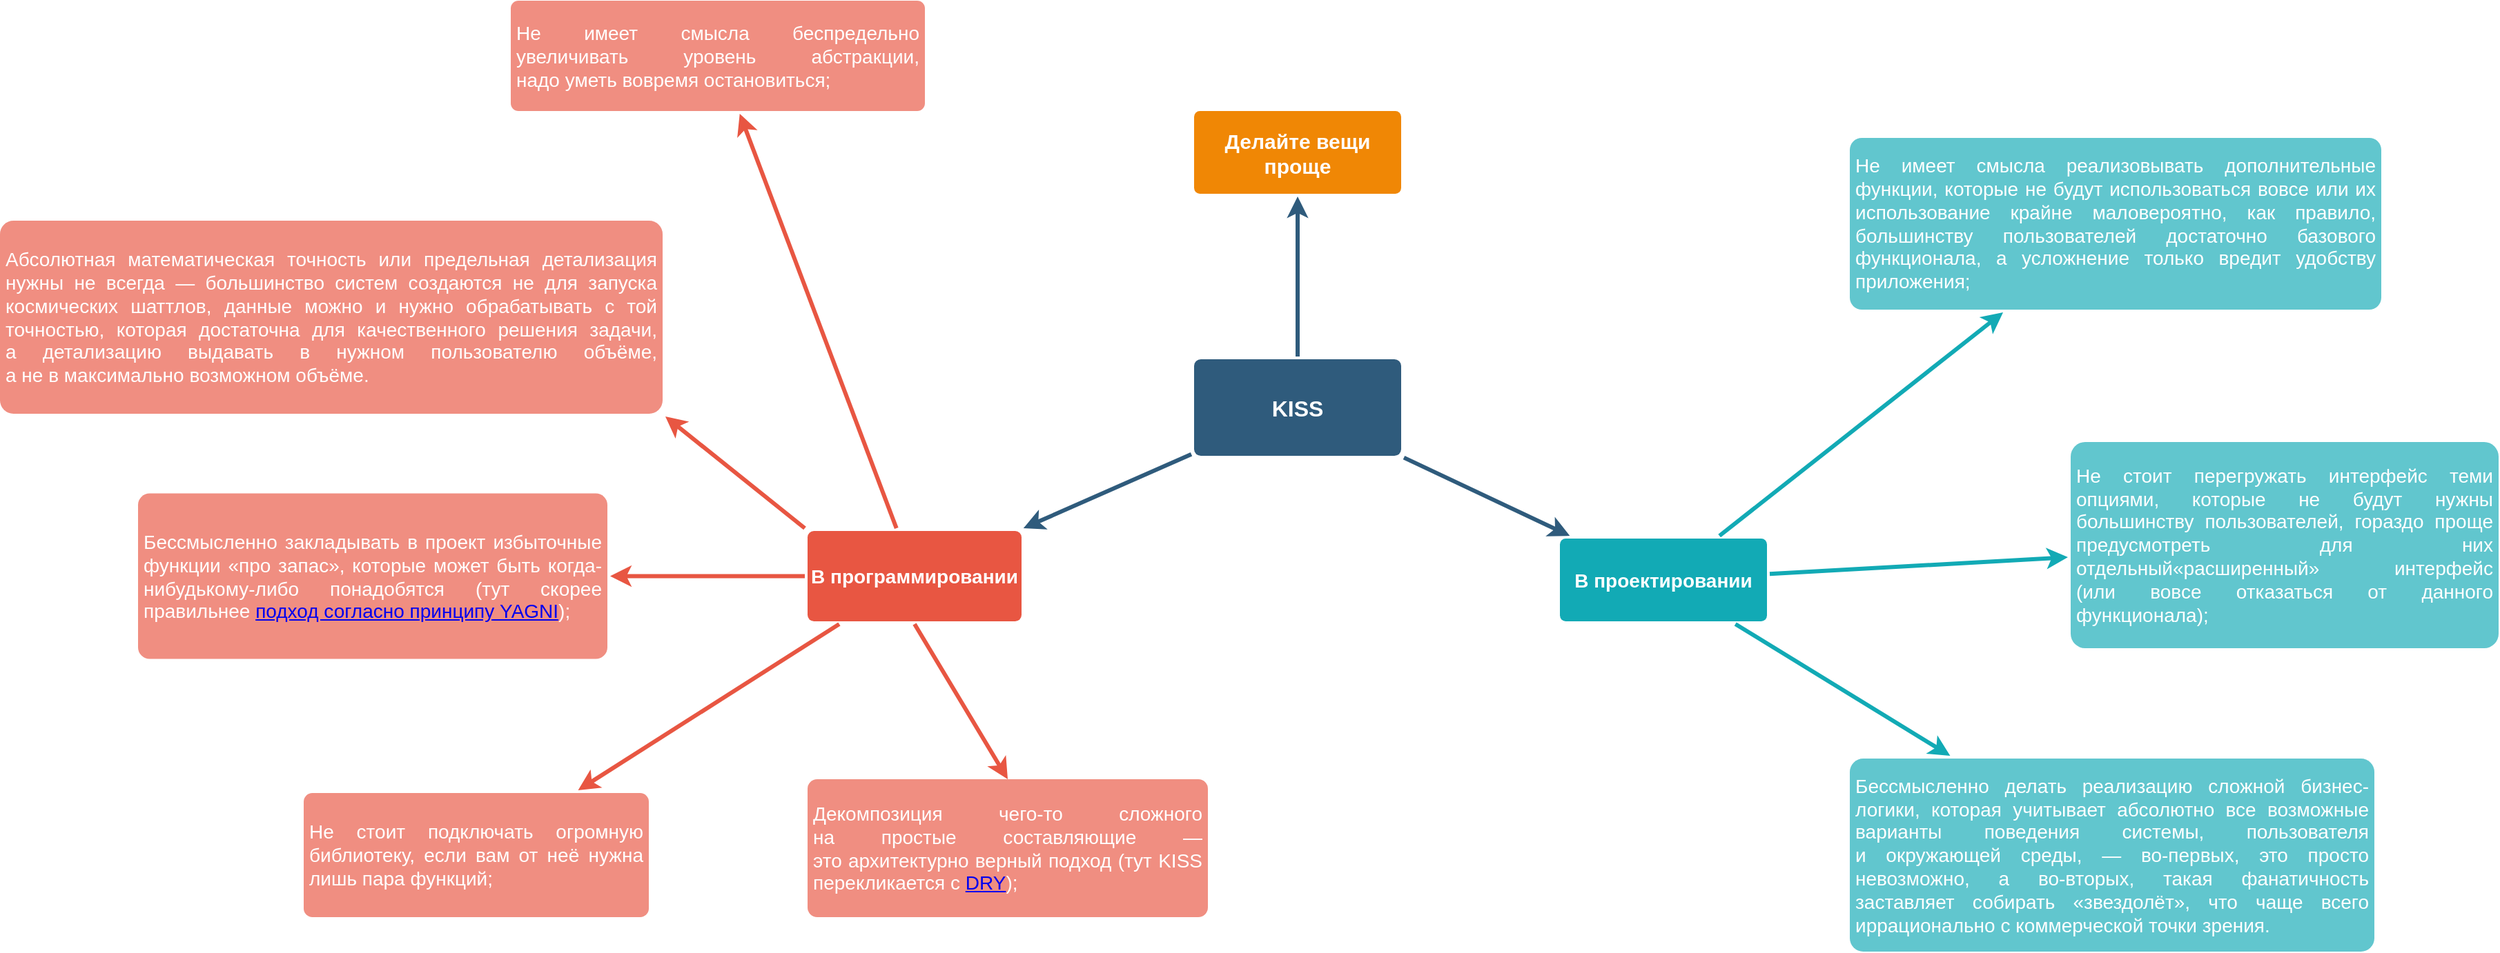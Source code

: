 <mxfile version="13.6.4" type="github">
  <diagram id="6a731a19-8d31-9384-78a2-239565b7b9f0" name="Page-1">
    <mxGraphModel dx="3869" dy="1534" grid="1" gridSize="10" guides="1" tooltips="1" connect="1" arrows="1" fold="1" page="1" pageScale="1" pageWidth="1169" pageHeight="827" background="#ffffff" math="0" shadow="0">
      <root>
        <mxCell id="0" />
        <mxCell id="1" parent="0" />
        <mxCell id="1745" value="" style="edgeStyle=none;rounded=0;jumpStyle=none;html=1;shadow=0;labelBackgroundColor=none;startArrow=none;startFill=0;endArrow=classic;endFill=1;jettySize=auto;orthogonalLoop=1;strokeColor=#2F5B7C;strokeWidth=3;fontFamily=Helvetica;fontSize=16;fontColor=#23445D;spacing=5;" parent="1" source="1749" target="1764" edge="1">
          <mxGeometry relative="1" as="geometry" />
        </mxCell>
        <mxCell id="1746" value="" style="edgeStyle=none;rounded=0;jumpStyle=none;html=1;shadow=0;labelBackgroundColor=none;startArrow=none;startFill=0;endArrow=classic;endFill=1;jettySize=auto;orthogonalLoop=1;strokeColor=#2F5B7C;strokeWidth=3;fontFamily=Helvetica;fontSize=16;fontColor=#23445D;spacing=5;" parent="1" source="1749" target="1771" edge="1">
          <mxGeometry relative="1" as="geometry" />
        </mxCell>
        <mxCell id="1748" value="" style="edgeStyle=none;rounded=0;jumpStyle=none;html=1;shadow=0;labelBackgroundColor=none;startArrow=none;startFill=0;endArrow=classic;endFill=1;jettySize=auto;orthogonalLoop=1;strokeColor=#2F5B7C;strokeWidth=3;fontFamily=Helvetica;fontSize=16;fontColor=#23445D;spacing=5;" parent="1" source="1749" target="1753" edge="1">
          <mxGeometry relative="1" as="geometry" />
        </mxCell>
        <mxCell id="1749" value="KISS" style="rounded=1;whiteSpace=wrap;html=1;shadow=0;labelBackgroundColor=none;strokeColor=none;strokeWidth=3;fillColor=#2F5B7C;fontFamily=Helvetica;fontSize=16;fontColor=#FFFFFF;align=center;fontStyle=1;spacing=5;arcSize=7;perimeterSpacing=2;" parent="1" vertex="1">
          <mxGeometry x="495" y="380.5" width="150" height="70" as="geometry" />
        </mxCell>
        <mxCell id="1750" value="" style="edgeStyle=none;rounded=1;jumpStyle=none;html=1;shadow=0;labelBackgroundColor=none;startArrow=none;startFill=0;jettySize=auto;orthogonalLoop=1;strokeColor=#E85642;strokeWidth=3;fontFamily=Helvetica;fontSize=14;fontColor=#FFFFFF;spacing=5;fontStyle=1;fillColor=#b0e3e6;" parent="1" source="1753" target="1756" edge="1">
          <mxGeometry relative="1" as="geometry" />
        </mxCell>
        <mxCell id="1751" value="" style="edgeStyle=none;rounded=1;jumpStyle=none;html=1;shadow=0;labelBackgroundColor=none;startArrow=none;startFill=0;jettySize=auto;orthogonalLoop=1;strokeColor=#E85642;strokeWidth=3;fontFamily=Helvetica;fontSize=14;fontColor=#FFFFFF;spacing=5;fontStyle=1;fillColor=#b0e3e6;" parent="1" source="1753" target="1755" edge="1">
          <mxGeometry relative="1" as="geometry" />
        </mxCell>
        <mxCell id="1752" value="" style="edgeStyle=none;rounded=1;jumpStyle=none;html=1;shadow=0;labelBackgroundColor=none;startArrow=none;startFill=0;jettySize=auto;orthogonalLoop=1;strokeWidth=3;fontFamily=Helvetica;fontSize=14;fontColor=#FFFFFF;spacing=5;fontStyle=1;fillColor=#b0e3e6;strokeColor=#E85642;" parent="1" source="1753" target="1754" edge="1">
          <mxGeometry relative="1" as="geometry" />
        </mxCell>
        <mxCell id="VMT3smuGjUHS_Jqr3HCp-1784" style="rounded=1;orthogonalLoop=1;jettySize=auto;html=1;exitX=0.5;exitY=1;exitDx=0;exitDy=0;entryX=0.5;entryY=0;entryDx=0;entryDy=0;strokeColor=#E85642;strokeWidth=3;" edge="1" parent="1" source="1753" target="VMT3smuGjUHS_Jqr3HCp-1779">
          <mxGeometry relative="1" as="geometry" />
        </mxCell>
        <mxCell id="VMT3smuGjUHS_Jqr3HCp-1785" style="rounded=1;orthogonalLoop=1;jettySize=auto;html=1;exitX=0;exitY=0;exitDx=0;exitDy=0;entryX=1;entryY=1;entryDx=0;entryDy=0;strokeColor=#E85642;strokeWidth=3;" edge="1" parent="1" source="1753" target="VMT3smuGjUHS_Jqr3HCp-1783">
          <mxGeometry relative="1" as="geometry" />
        </mxCell>
        <mxCell id="1753" value="&lt;strong&gt;В&amp;nbsp;программировании&lt;/strong&gt;" style="rounded=1;whiteSpace=wrap;html=1;shadow=0;labelBackgroundColor=none;strokeColor=none;strokeWidth=3;fillColor=#e85642;fontFamily=Helvetica;fontSize=14;fontColor=#FFFFFF;align=center;spacing=5;fontStyle=1;arcSize=7;perimeterSpacing=2;" parent="1" vertex="1">
          <mxGeometry x="215" y="505" width="155" height="65.5" as="geometry" />
        </mxCell>
        <mxCell id="1754" value="&lt;div align=&quot;justify&quot;&gt;Не&amp;nbsp;стоит подключать огромную библиотеку, если вам от&amp;nbsp;неё нужна лишь пара функций;&lt;/div&gt;" style="rounded=1;whiteSpace=wrap;html=1;shadow=0;labelBackgroundColor=none;strokeColor=none;strokeWidth=3;fontFamily=Helvetica;fontSize=14;fontColor=#FFFFFF;align=center;spacing=5;fontStyle=0;arcSize=7;perimeterSpacing=2;fillColor=#F08E81;" parent="1" vertex="1">
          <mxGeometry x="-150" y="695" width="250" height="90" as="geometry" />
        </mxCell>
        <mxCell id="1755" value="&lt;div align=&quot;justify&quot;&gt;Бессмысленно закладывать в&amp;nbsp;проект избыточные функции «про&amp;nbsp;запас», которые может быть &lt;span class=&quot;nowrap&quot;&gt;когда-нибудь&lt;/span&gt;&lt;span class=&quot;nowrap&quot;&gt;кому-либо&lt;/span&gt; понадобятся (тут скорее правильнее &lt;a href=&quot;https://web-creator.ru/articles/yagni&quot;&gt;подход согласно принципу YAGNI&lt;/a&gt;);&lt;/div&gt; " style="rounded=1;whiteSpace=wrap;html=1;shadow=0;labelBackgroundColor=none;strokeColor=none;strokeWidth=3;fillColor=#f08e81;fontFamily=Helvetica;fontSize=14;fontColor=#FFFFFF;align=center;spacing=5;fontStyle=0;arcSize=7;perimeterSpacing=2;" parent="1" vertex="1">
          <mxGeometry x="-270" y="477.75" width="340" height="120" as="geometry" />
        </mxCell>
        <mxCell id="1756" value="&lt;div align=&quot;justify&quot;&gt;Не&amp;nbsp;имеет смысла беспредельно увеличивать уровень абстракции, надо&amp;nbsp;уметь вовремя остановиться;&lt;/div&gt;" style="rounded=1;whiteSpace=wrap;html=1;shadow=0;labelBackgroundColor=none;strokeColor=none;strokeWidth=3;fillColor=#f08e81;fontFamily=Helvetica;fontSize=14;fontColor=#FFFFFF;align=center;spacing=5;fontStyle=0;arcSize=7;perimeterSpacing=2;" parent="1" vertex="1">
          <mxGeometry y="120.5" width="300" height="80" as="geometry" />
        </mxCell>
        <mxCell id="1764" value="&lt;h1 style=&quot;font-size: 15px&quot;&gt;&lt;font style=&quot;font-size: 15px&quot;&gt;Делайте вещи проще&lt;/font&gt;&lt;/h1&gt;" style="rounded=1;whiteSpace=wrap;html=1;shadow=0;labelBackgroundColor=none;strokeColor=none;strokeWidth=3;fillColor=#F08705;fontFamily=Helvetica;fontSize=14;fontColor=#FFFFFF;align=center;spacing=5;fontStyle=1;arcSize=7;perimeterSpacing=2;" parent="1" vertex="1">
          <mxGeometry x="495" y="200.5" width="150" height="60" as="geometry" />
        </mxCell>
        <mxCell id="1771" value="&lt;strong&gt;В&amp;nbsp;проектировании &lt;/strong&gt;" style="rounded=1;whiteSpace=wrap;html=1;shadow=0;labelBackgroundColor=none;strokeColor=none;strokeWidth=3;fillColor=#12aab5;fontFamily=Helvetica;fontSize=14;fontColor=#FFFFFF;align=center;spacing=5;fontStyle=1;arcSize=7;perimeterSpacing=2;" parent="1" vertex="1">
          <mxGeometry x="760" y="510.5" width="150" height="60" as="geometry" />
        </mxCell>
        <mxCell id="1774" value="&lt;div align=&quot;justify&quot;&gt;Бессмысленно делать реализацию сложной &lt;span class=&quot;nowrap&quot;&gt;бизнес-логики,&lt;/span&gt; которая учитывает абсолютно все возможные варианты поведения системы, пользователя и&amp;nbsp;окружающей среды, — &lt;span class=&quot;nowrap&quot;&gt;во-первых,&lt;/span&gt; это&amp;nbsp;просто невозможно, а&amp;nbsp;&lt;span class=&quot;nowrap&quot;&gt;во-вторых,&lt;/span&gt; такая фанатичность заставляет собирать «звездолёт», что&amp;nbsp;чаще всего иррационально с&amp;nbsp;коммерческой точки зрения.&lt;/div&gt;" style="rounded=1;whiteSpace=wrap;html=1;shadow=0;labelBackgroundColor=none;strokeColor=none;strokeWidth=3;fillColor=#61c6ce;fontFamily=Helvetica;fontSize=14;fontColor=#FFFFFF;align=center;spacing=5;fontStyle=0;arcSize=7;perimeterSpacing=2;" parent="1" vertex="1">
          <mxGeometry x="970" y="670" width="380" height="140" as="geometry" />
        </mxCell>
        <mxCell id="1775" value="" style="edgeStyle=none;rounded=1;jumpStyle=none;html=1;shadow=0;labelBackgroundColor=none;startArrow=none;startFill=0;jettySize=auto;orthogonalLoop=1;strokeColor=#12AAB5;strokeWidth=3;fontFamily=Helvetica;fontSize=14;fontColor=#FFFFFF;spacing=5;fontStyle=1;fillColor=#b0e3e6;" parent="1" source="1771" target="1774" edge="1">
          <mxGeometry relative="1" as="geometry" />
        </mxCell>
        <mxCell id="1776" value="&lt;div align=&quot;justify&quot;&gt;Не&amp;nbsp;стоит перегружать интерфейс теми опциями, которые не&amp;nbsp;будут нужны большинству пользователей, гораздо проще предусмотреть для&amp;nbsp;них отдельный«расширенный» интерфейс (или&amp;nbsp;вовсе отказаться от&amp;nbsp;данного функционала);&lt;/div&gt;" style="rounded=1;whiteSpace=wrap;html=1;shadow=0;labelBackgroundColor=none;strokeColor=none;strokeWidth=3;fillColor=#61c6ce;fontFamily=Helvetica;fontSize=14;fontColor=#FFFFFF;align=center;spacing=5;fontStyle=0;arcSize=7;perimeterSpacing=2;" parent="1" vertex="1">
          <mxGeometry x="1130" y="440.5" width="310" height="149.5" as="geometry" />
        </mxCell>
        <mxCell id="1777" value="" style="edgeStyle=none;rounded=1;jumpStyle=none;html=1;shadow=0;labelBackgroundColor=none;startArrow=none;startFill=0;jettySize=auto;orthogonalLoop=1;strokeColor=#12AAB5;strokeWidth=3;fontFamily=Helvetica;fontSize=14;fontColor=#FFFFFF;spacing=5;fontStyle=1;fillColor=#b0e3e6;" parent="1" source="1771" target="1776" edge="1">
          <mxGeometry relative="1" as="geometry" />
        </mxCell>
        <mxCell id="1778" value="&lt;div align=&quot;justify&quot;&gt;Не&amp;nbsp;имеет смысла реализовывать дополнительные функции, которые не&amp;nbsp;будут использоваться вовсе или&amp;nbsp;их использование крайне маловероятно, как правило, большинству пользователей достаточно базового функционала, а&amp;nbsp;усложнение только вредит удобству приложения;&lt;/div&gt;" style="rounded=1;whiteSpace=wrap;html=1;shadow=0;labelBackgroundColor=none;strokeColor=none;strokeWidth=3;fillColor=#61c6ce;fontFamily=Helvetica;fontSize=14;fontColor=#FFFFFF;align=center;spacing=5;fontStyle=0;arcSize=7;perimeterSpacing=2;" parent="1" vertex="1">
          <mxGeometry x="970" y="220" width="385" height="124.5" as="geometry" />
        </mxCell>
        <mxCell id="1779" value="" style="edgeStyle=none;rounded=1;jumpStyle=none;html=1;shadow=0;labelBackgroundColor=none;startArrow=none;startFill=0;jettySize=auto;orthogonalLoop=1;strokeColor=#12AAB5;strokeWidth=3;fontFamily=Helvetica;fontSize=14;fontColor=#FFFFFF;spacing=5;fontStyle=1;fillColor=#b0e3e6;" parent="1" source="1771" target="1778" edge="1">
          <mxGeometry relative="1" as="geometry" />
        </mxCell>
        <mxCell id="VMT3smuGjUHS_Jqr3HCp-1779" value="&lt;div align=&quot;justify&quot;&gt;Декомпозиция &lt;span class=&quot;nowrap&quot;&gt;чего-то&lt;/span&gt; сложного на&amp;nbsp;простые составляющие — это&amp;nbsp;архитектурно верный подход (тут KISS перекликается с&amp;nbsp;&lt;a href=&quot;https://web-creator.ru/articles/dry&quot;&gt;DRY&lt;/a&gt;);&lt;/div&gt;" style="whiteSpace=wrap;html=1;rounded=1;shadow=0;fontSize=14;fontColor=#FFFFFF;fontStyle=0;strokeColor=none;strokeWidth=3;spacing=5;arcSize=7;fillColor=#F08E81;" vertex="1" parent="1">
          <mxGeometry x="215" y="685" width="290" height="100" as="geometry" />
        </mxCell>
        <mxCell id="VMT3smuGjUHS_Jqr3HCp-1783" value="&lt;div align=&quot;justify&quot;&gt;Абсолютная математическая точность или&amp;nbsp;предельная детализация нужны не&amp;nbsp;всегда — большинство систем создаются не&amp;nbsp;для&amp;nbsp;запуска космических шаттлов, данные можно и&amp;nbsp;нужно обрабатывать с&amp;nbsp;той точностью, которая достаточна для&amp;nbsp;качественного решения задачи, а&amp;nbsp;детализацию выдавать в&amp;nbsp;нужном пользователю объёме, а&amp;nbsp;не&amp;nbsp;в&amp;nbsp;максимально возможном объёме.&lt;/div&gt;" style="whiteSpace=wrap;html=1;rounded=1;shadow=0;fontSize=14;fontColor=#FFFFFF;fontStyle=0;strokeColor=none;strokeWidth=3;spacing=5;arcSize=7;fillColor=#F08E81;align=center;perimeterSpacing=2;" vertex="1" parent="1">
          <mxGeometry x="-370" y="280" width="480" height="140" as="geometry" />
        </mxCell>
      </root>
    </mxGraphModel>
  </diagram>
</mxfile>
